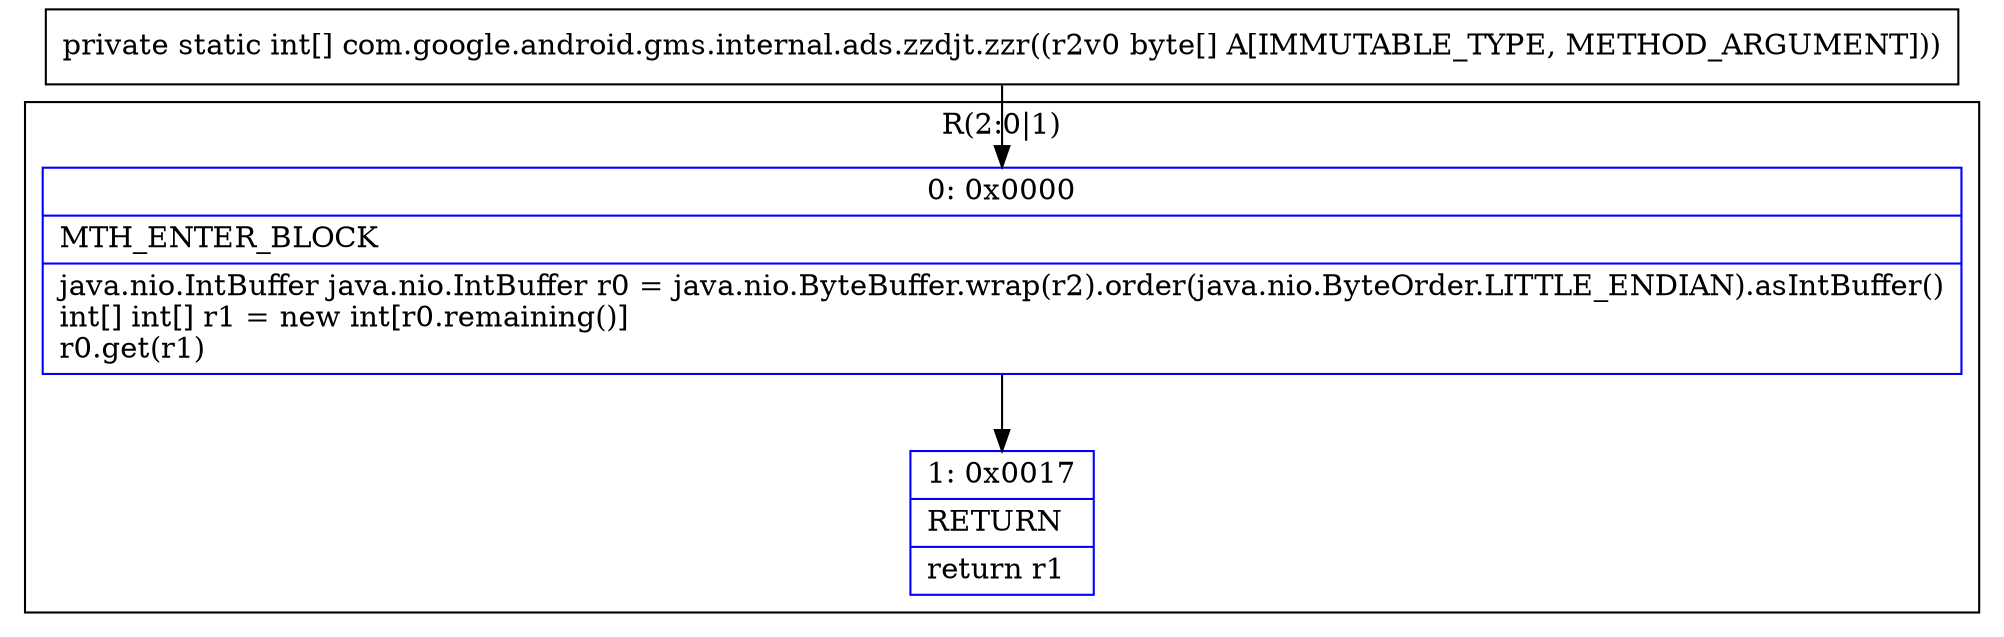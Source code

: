 digraph "CFG forcom.google.android.gms.internal.ads.zzdjt.zzr([B)[I" {
subgraph cluster_Region_573543768 {
label = "R(2:0|1)";
node [shape=record,color=blue];
Node_0 [shape=record,label="{0\:\ 0x0000|MTH_ENTER_BLOCK\l|java.nio.IntBuffer java.nio.IntBuffer r0 = java.nio.ByteBuffer.wrap(r2).order(java.nio.ByteOrder.LITTLE_ENDIAN).asIntBuffer()\lint[] int[] r1 = new int[r0.remaining()]\lr0.get(r1)\l}"];
Node_1 [shape=record,label="{1\:\ 0x0017|RETURN\l|return r1\l}"];
}
MethodNode[shape=record,label="{private static int[] com.google.android.gms.internal.ads.zzdjt.zzr((r2v0 byte[] A[IMMUTABLE_TYPE, METHOD_ARGUMENT])) }"];
MethodNode -> Node_0;
Node_0 -> Node_1;
}

